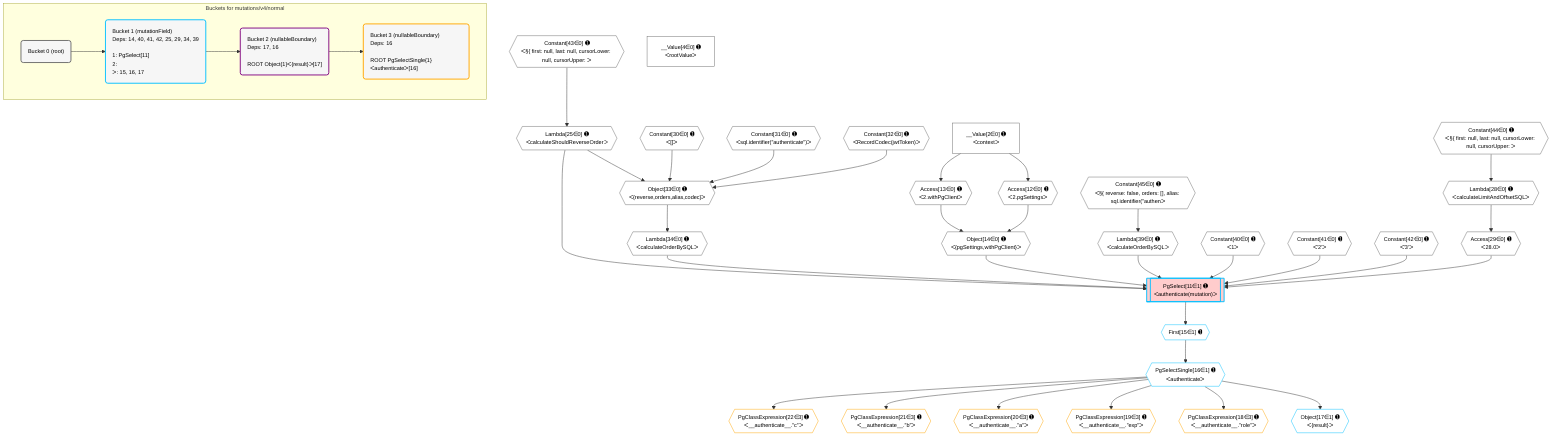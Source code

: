 %%{init: {'themeVariables': { 'fontSize': '12px'}}}%%
graph TD
    classDef path fill:#eee,stroke:#000,color:#000
    classDef plan fill:#fff,stroke-width:1px,color:#000
    classDef itemplan fill:#fff,stroke-width:2px,color:#000
    classDef unbatchedplan fill:#dff,stroke-width:1px,color:#000
    classDef sideeffectplan fill:#fcc,stroke-width:2px,color:#000
    classDef bucket fill:#f6f6f6,color:#000,stroke-width:2px,text-align:left


    %% plan dependencies
    Object33{{"Object[33∈0] ➊<br />ᐸ{reverse,orders,alias,codec}ᐳ"}}:::plan
    Lambda25{{"Lambda[25∈0] ➊<br />ᐸcalculateShouldReverseOrderᐳ"}}:::plan
    Constant30{{"Constant[30∈0] ➊<br />ᐸ[]ᐳ"}}:::plan
    Constant31{{"Constant[31∈0] ➊<br />ᐸsql.identifier(”authenticate”)ᐳ"}}:::plan
    Constant32{{"Constant[32∈0] ➊<br />ᐸRecordCodec(jwtToken)ᐳ"}}:::plan
    Lambda25 & Constant30 & Constant31 & Constant32 --> Object33
    Object14{{"Object[14∈0] ➊<br />ᐸ{pgSettings,withPgClient}ᐳ"}}:::plan
    Access12{{"Access[12∈0] ➊<br />ᐸ2.pgSettingsᐳ"}}:::plan
    Access13{{"Access[13∈0] ➊<br />ᐸ2.withPgClientᐳ"}}:::plan
    Access12 & Access13 --> Object14
    __Value2["__Value[2∈0] ➊<br />ᐸcontextᐳ"]:::plan
    __Value2 --> Access12
    __Value2 --> Access13
    Constant43{{"Constant[43∈0] ➊<br />ᐸ§{ first: null, last: null, cursorLower: null, cursorUpper: ᐳ"}}:::plan
    Constant43 --> Lambda25
    Lambda28{{"Lambda[28∈0] ➊<br />ᐸcalculateLimitAndOffsetSQLᐳ"}}:::plan
    Constant44{{"Constant[44∈0] ➊<br />ᐸ§{ first: null, last: null, cursorLower: null, cursorUpper: ᐳ"}}:::plan
    Constant44 --> Lambda28
    Access29{{"Access[29∈0] ➊<br />ᐸ28.0ᐳ"}}:::plan
    Lambda28 --> Access29
    Lambda34{{"Lambda[34∈0] ➊<br />ᐸcalculateOrderBySQLᐳ"}}:::plan
    Object33 --> Lambda34
    Lambda39{{"Lambda[39∈0] ➊<br />ᐸcalculateOrderBySQLᐳ"}}:::plan
    Constant45{{"Constant[45∈0] ➊<br />ᐸ§{ reverse: false, orders: [], alias: sql.identifier(”authenᐳ"}}:::plan
    Constant45 --> Lambda39
    __Value4["__Value[4∈0] ➊<br />ᐸrootValueᐳ"]:::plan
    Constant40{{"Constant[40∈0] ➊<br />ᐸ1ᐳ"}}:::plan
    Constant41{{"Constant[41∈0] ➊<br />ᐸ'2'ᐳ"}}:::plan
    Constant42{{"Constant[42∈0] ➊<br />ᐸ'3'ᐳ"}}:::plan
    PgSelect11[["PgSelect[11∈1] ➊<br />ᐸauthenticate(mutation)ᐳ"]]:::sideeffectplan
    Object14 & Constant40 & Constant41 & Constant42 & Lambda25 & Access29 & Lambda34 & Lambda39 --> PgSelect11
    First15{{"First[15∈1] ➊"}}:::plan
    PgSelect11 --> First15
    PgSelectSingle16{{"PgSelectSingle[16∈1] ➊<br />ᐸauthenticateᐳ"}}:::plan
    First15 --> PgSelectSingle16
    Object17{{"Object[17∈1] ➊<br />ᐸ{result}ᐳ"}}:::plan
    PgSelectSingle16 --> Object17
    PgClassExpression18{{"PgClassExpression[18∈3] ➊<br />ᐸ__authenticate__.”role”ᐳ"}}:::plan
    PgSelectSingle16 --> PgClassExpression18
    PgClassExpression19{{"PgClassExpression[19∈3] ➊<br />ᐸ__authenticate__.”exp”ᐳ"}}:::plan
    PgSelectSingle16 --> PgClassExpression19
    PgClassExpression20{{"PgClassExpression[20∈3] ➊<br />ᐸ__authenticate__.”a”ᐳ"}}:::plan
    PgSelectSingle16 --> PgClassExpression20
    PgClassExpression21{{"PgClassExpression[21∈3] ➊<br />ᐸ__authenticate__.”b”ᐳ"}}:::plan
    PgSelectSingle16 --> PgClassExpression21
    PgClassExpression22{{"PgClassExpression[22∈3] ➊<br />ᐸ__authenticate__.”c”ᐳ"}}:::plan
    PgSelectSingle16 --> PgClassExpression22

    %% define steps

    subgraph "Buckets for mutations/v4/normal"
    Bucket0("Bucket 0 (root)"):::bucket
    classDef bucket0 stroke:#696969
    class Bucket0,__Value2,__Value4,Access12,Access13,Object14,Lambda25,Lambda28,Access29,Constant30,Constant31,Constant32,Object33,Lambda34,Lambda39,Constant40,Constant41,Constant42,Constant43,Constant44,Constant45 bucket0
    Bucket1("Bucket 1 (mutationField)<br />Deps: 14, 40, 41, 42, 25, 29, 34, 39<br /><br />1: PgSelect[11]<br />2: <br />ᐳ: 15, 16, 17"):::bucket
    classDef bucket1 stroke:#00bfff
    class Bucket1,PgSelect11,First15,PgSelectSingle16,Object17 bucket1
    Bucket2("Bucket 2 (nullableBoundary)<br />Deps: 17, 16<br /><br />ROOT Object{1}ᐸ{result}ᐳ[17]"):::bucket
    classDef bucket2 stroke:#7f007f
    class Bucket2 bucket2
    Bucket3("Bucket 3 (nullableBoundary)<br />Deps: 16<br /><br />ROOT PgSelectSingle{1}ᐸauthenticateᐳ[16]"):::bucket
    classDef bucket3 stroke:#ffa500
    class Bucket3,PgClassExpression18,PgClassExpression19,PgClassExpression20,PgClassExpression21,PgClassExpression22 bucket3
    Bucket0 --> Bucket1
    Bucket1 --> Bucket2
    Bucket2 --> Bucket3
    end
